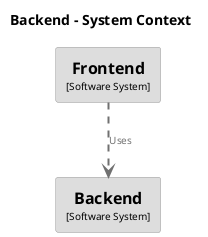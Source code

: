 @startuml
set separator none
title Backend - System Context

top to bottom direction

skinparam {
  arrowFontSize 10
  defaultTextAlignment center
  wrapWidth 200
  maxMessageSize 100
}

hide stereotype

skinparam rectangle<<Backend>> {
  BackgroundColor #dddddd
  FontColor #000000
  BorderColor #9a9a9a
  shadowing false
}
skinparam rectangle<<Frontend>> {
  BackgroundColor #dddddd
  FontColor #000000
  BorderColor #9a9a9a
  shadowing false
}

rectangle "==Backend\n<size:10>[Software System]</size>" <<Backend>> as Backend
rectangle "==Frontend\n<size:10>[Software System]</size>" <<Frontend>> as Frontend

Frontend .[#707070,thickness=2].> Backend : "<color:#707070>Uses"
@enduml